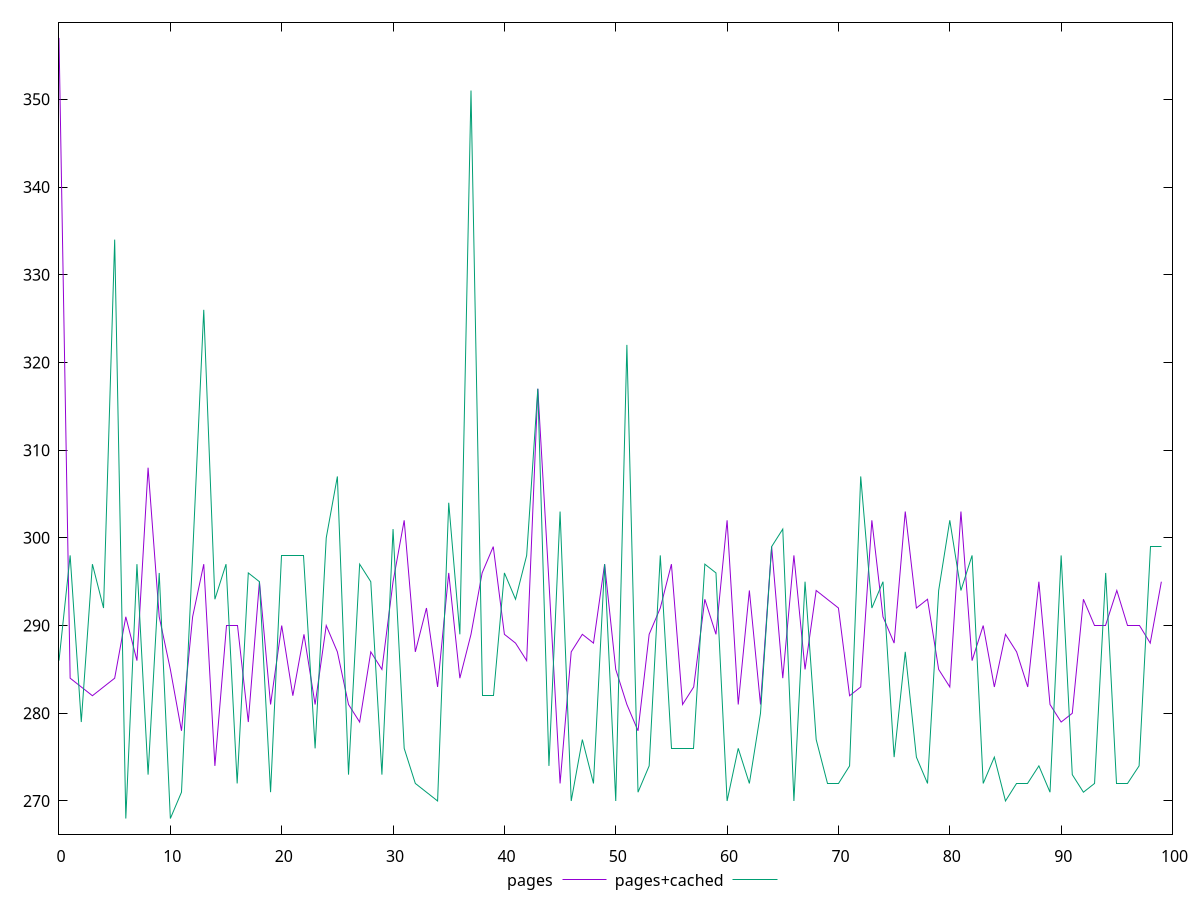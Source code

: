 reset
set terminal svg size 640, 500 enhanced background rgb 'white'
set output "reprap/max-potential-fid/comparison/line/1_vs_2.svg"

$pages <<EOF
0 357
1 284
2 283
3 282
4 283
5 284
6 291
7 286
8 307.9999999999982
9 291.0000000000018
10 285
11 278
12 291
13 297
14 274
15 290
16 290
17 279
18 295
19 280.9999999999982
20 290
21 282
22 289
23 280.9999999999982
24 290
25 287.0000000000018
26 281
27 279.0000000000018
28 286.9999999999982
29 285
30 295.0000000000018
31 302
32 286.9999999999982
33 292
34 283
35 296
36 284
37 289.0000000000018
38 296.0000000000018
39 299
40 288.9999999999982
41 288
42 286
43 317
44 295
45 271.9999999999982
46 287
47 289
48 288
49 297
50 284.9999999999982
51 281.0000000000018
52 277.9999999999982
53 289
54 292
55 297
56 281
57 283
58 293
59 289
60 302
61 281
62 294
63 281
64 299.0000000000018
65 284
66 298
67 284.9999999999982
68 294.0000000000018
69 293
70 292
71 282
72 283
73 302
74 290.9999999999982
75 287.9999999999982
76 303
77 292
78 293
79 285
80 283.0000000000018
81 303
82 286
83 290
84 282.9999999999982
85 289
86 287
87 283
88 294.9999999999982
89 280.9999999999982
90 279
91 280
92 293
93 289.9999999999982
94 290
95 294
96 289.9999999999982
97 290
98 288
99 295
EOF

$pagesCached <<EOF
0 286
1 297.9999999999982
2 279
3 297
4 291.9999999999982
5 334.0000000000018
6 268
7 297
8 273
9 296
10 267.9999999999982
11 271
12 298
13 326
14 293
15 297
16 272
17 296
18 294.9999999999982
19 270.9999999999982
20 298
21 297.9999999999982
22 298
23 276
24 300
25 307
26 273
27 297.0000000000018
28 295
29 273
30 301
31 276
32 272
33 271
34 269.9999999999982
35 303.9999999999982
36 289.0000000000018
37 350.9999999999982
38 282
39 282
40 296.0000000000018
41 293
42 298.0000000000018
43 317
44 274
45 302.9999999999982
46 270
47 277
48 272
49 297
50 270
51 322
52 270.9999999999982
53 274
54 297.9999999999982
55 276
56 275.9999999999982
57 275.9999999999982
58 297
59 296.0000000000018
60 270
61 276
62 272
63 280
64 299
65 301
66 270
67 295
68 277
69 272
70 272
71 274
72 307
73 292.0000000000018
74 294.9999999999982
75 275
76 287.0000000000018
77 275
78 272.0000000000018
79 294.0000000000018
80 301.9999999999982
81 293.9999999999982
82 298
83 272.0000000000018
84 274.9999999999982
85 270
86 272
87 272.0000000000018
88 273.9999999999982
89 270.9999999999982
90 298
91 273
92 271
93 272
94 296
95 272.0000000000018
96 271.9999999999982
97 273.9999999999982
98 299
99 299.0000000000018
EOF

set key outside below
set yrange [266.21999999999815:358.78000000000003]

plot \
  $pages title "pages" with line, \
  $pagesCached title "pages+cached" with line, \


reset
